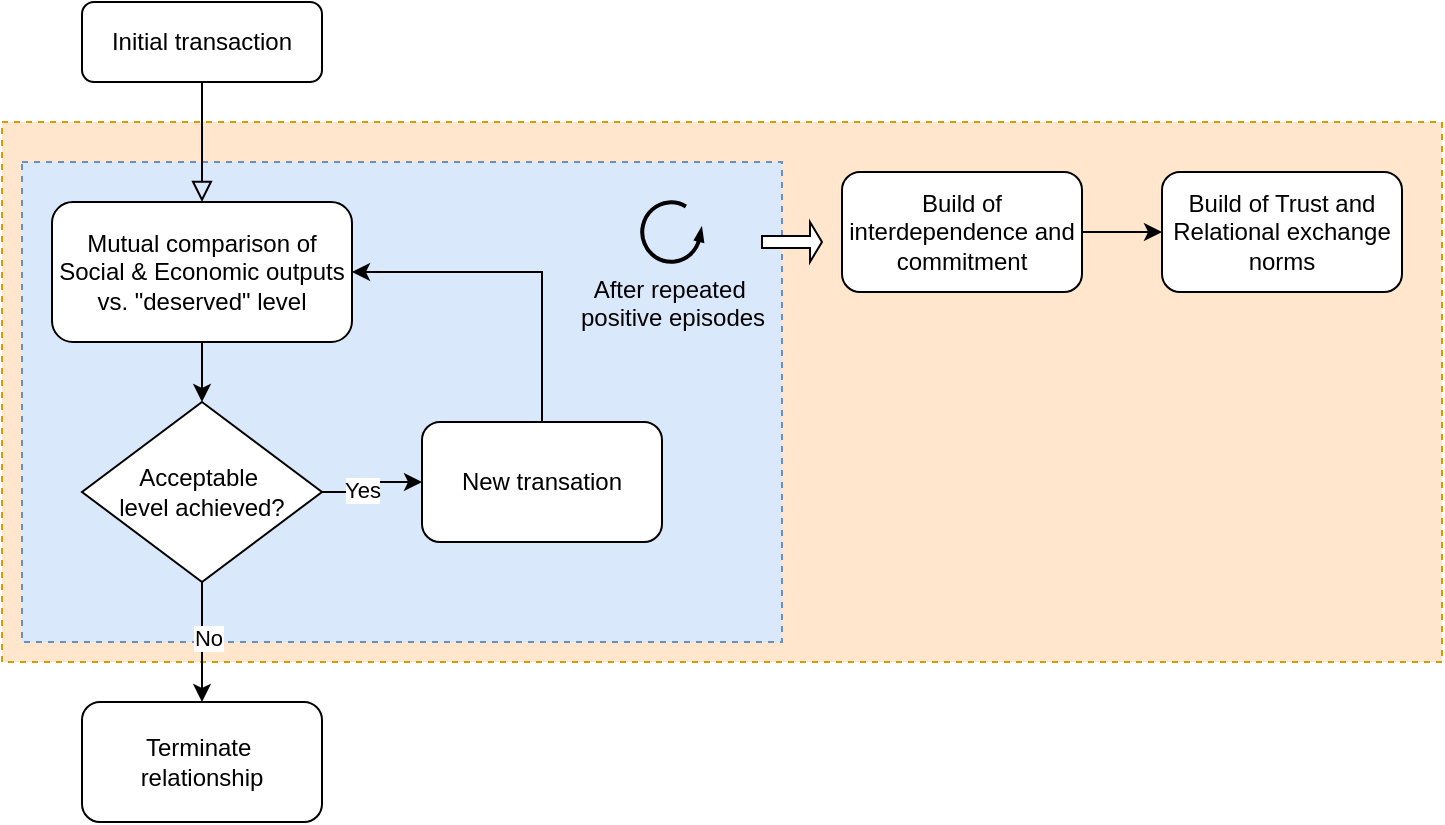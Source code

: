 <mxfile version="24.4.6" type="github">
  <diagram id="C5RBs43oDa-KdzZeNtuy" name="Page-1">
    <mxGraphModel dx="989" dy="538" grid="1" gridSize="10" guides="1" tooltips="1" connect="1" arrows="1" fold="1" page="1" pageScale="1" pageWidth="827" pageHeight="1169" math="0" shadow="0">
      <root>
        <mxCell id="WIyWlLk6GJQsqaUBKTNV-0" />
        <mxCell id="WIyWlLk6GJQsqaUBKTNV-1" parent="WIyWlLk6GJQsqaUBKTNV-0" />
        <mxCell id="Bm2pCjnk2mmBYdMknGZP-29" value="" style="rounded=0;whiteSpace=wrap;html=1;fillColor=#ffe6cc;dashed=1;strokeColor=#d79b00;" vertex="1" parent="WIyWlLk6GJQsqaUBKTNV-1">
          <mxGeometry x="120" y="150" width="720" height="270" as="geometry" />
        </mxCell>
        <mxCell id="Bm2pCjnk2mmBYdMknGZP-20" value="" style="rounded=0;whiteSpace=wrap;html=1;fillColor=#dae8fc;dashed=1;strokeColor=#6c8ebf;" vertex="1" parent="WIyWlLk6GJQsqaUBKTNV-1">
          <mxGeometry x="130" y="170" width="380" height="240" as="geometry" />
        </mxCell>
        <mxCell id="WIyWlLk6GJQsqaUBKTNV-2" value="" style="rounded=0;html=1;jettySize=auto;orthogonalLoop=1;fontSize=11;endArrow=block;endFill=0;endSize=8;strokeWidth=1;shadow=0;labelBackgroundColor=none;edgeStyle=orthogonalEdgeStyle;entryX=0.5;entryY=0;entryDx=0;entryDy=0;" parent="WIyWlLk6GJQsqaUBKTNV-1" source="WIyWlLk6GJQsqaUBKTNV-3" target="Bm2pCjnk2mmBYdMknGZP-0" edge="1">
          <mxGeometry relative="1" as="geometry">
            <mxPoint x="220" y="220" as="targetPoint" />
          </mxGeometry>
        </mxCell>
        <mxCell id="WIyWlLk6GJQsqaUBKTNV-3" value="Initial transaction" style="rounded=1;whiteSpace=wrap;html=1;fontSize=12;glass=0;strokeWidth=1;shadow=0;" parent="WIyWlLk6GJQsqaUBKTNV-1" vertex="1">
          <mxGeometry x="160" y="90" width="120" height="40" as="geometry" />
        </mxCell>
        <mxCell id="Bm2pCjnk2mmBYdMknGZP-2" style="edgeStyle=orthogonalEdgeStyle;rounded=0;orthogonalLoop=1;jettySize=auto;html=1;entryX=0.5;entryY=0;entryDx=0;entryDy=0;" edge="1" parent="WIyWlLk6GJQsqaUBKTNV-1" source="Bm2pCjnk2mmBYdMknGZP-0" target="Bm2pCjnk2mmBYdMknGZP-1">
          <mxGeometry relative="1" as="geometry" />
        </mxCell>
        <mxCell id="Bm2pCjnk2mmBYdMknGZP-0" value="Mutual comparison of Social &amp;amp; Economic outputs vs. &quot;deserved&quot; level" style="rounded=1;whiteSpace=wrap;html=1;" vertex="1" parent="WIyWlLk6GJQsqaUBKTNV-1">
          <mxGeometry x="145" y="190" width="150" height="70" as="geometry" />
        </mxCell>
        <mxCell id="Bm2pCjnk2mmBYdMknGZP-11" style="edgeStyle=orthogonalEdgeStyle;rounded=0;orthogonalLoop=1;jettySize=auto;html=1;entryX=0;entryY=0.5;entryDx=0;entryDy=0;" edge="1" parent="WIyWlLk6GJQsqaUBKTNV-1" source="Bm2pCjnk2mmBYdMknGZP-1" target="Bm2pCjnk2mmBYdMknGZP-10">
          <mxGeometry relative="1" as="geometry" />
        </mxCell>
        <mxCell id="Bm2pCjnk2mmBYdMknGZP-13" value="Yes" style="edgeLabel;html=1;align=center;verticalAlign=middle;resizable=0;points=[];" vertex="1" connectable="0" parent="Bm2pCjnk2mmBYdMknGZP-11">
          <mxGeometry x="-0.3" y="1" relative="1" as="geometry">
            <mxPoint as="offset" />
          </mxGeometry>
        </mxCell>
        <mxCell id="Bm2pCjnk2mmBYdMknGZP-15" style="edgeStyle=orthogonalEdgeStyle;rounded=0;orthogonalLoop=1;jettySize=auto;html=1;entryX=0.5;entryY=0;entryDx=0;entryDy=0;" edge="1" parent="WIyWlLk6GJQsqaUBKTNV-1" source="Bm2pCjnk2mmBYdMknGZP-1" target="Bm2pCjnk2mmBYdMknGZP-8">
          <mxGeometry relative="1" as="geometry" />
        </mxCell>
        <mxCell id="Bm2pCjnk2mmBYdMknGZP-16" value="No" style="edgeLabel;html=1;align=center;verticalAlign=middle;resizable=0;points=[];" vertex="1" connectable="0" parent="Bm2pCjnk2mmBYdMknGZP-15">
          <mxGeometry x="-0.086" y="3" relative="1" as="geometry">
            <mxPoint as="offset" />
          </mxGeometry>
        </mxCell>
        <mxCell id="Bm2pCjnk2mmBYdMknGZP-1" value="Acceptable&amp;nbsp;&lt;div&gt;level achieved?&lt;/div&gt;" style="rhombus;whiteSpace=wrap;html=1;" vertex="1" parent="WIyWlLk6GJQsqaUBKTNV-1">
          <mxGeometry x="160" y="290" width="120" height="90" as="geometry" />
        </mxCell>
        <mxCell id="Bm2pCjnk2mmBYdMknGZP-8" value="Terminate&amp;nbsp;&lt;div&gt;relationship&lt;/div&gt;" style="rounded=1;whiteSpace=wrap;html=1;" vertex="1" parent="WIyWlLk6GJQsqaUBKTNV-1">
          <mxGeometry x="160" y="440" width="120" height="60" as="geometry" />
        </mxCell>
        <mxCell id="Bm2pCjnk2mmBYdMknGZP-12" style="edgeStyle=orthogonalEdgeStyle;rounded=0;orthogonalLoop=1;jettySize=auto;html=1;entryX=1;entryY=0.5;entryDx=0;entryDy=0;exitX=0.5;exitY=0;exitDx=0;exitDy=0;" edge="1" parent="WIyWlLk6GJQsqaUBKTNV-1" source="Bm2pCjnk2mmBYdMknGZP-10" target="Bm2pCjnk2mmBYdMknGZP-0">
          <mxGeometry relative="1" as="geometry" />
        </mxCell>
        <mxCell id="Bm2pCjnk2mmBYdMknGZP-10" value="New transation" style="rounded=1;whiteSpace=wrap;html=1;" vertex="1" parent="WIyWlLk6GJQsqaUBKTNV-1">
          <mxGeometry x="330" y="300" width="120" height="60" as="geometry" />
        </mxCell>
        <mxCell id="Bm2pCjnk2mmBYdMknGZP-17" value="After repeated&amp;nbsp;&lt;div&gt;positive&amp;nbsp;&lt;span style=&quot;background-color: initial;&quot;&gt;episodes&lt;/span&gt;&lt;/div&gt;" style="verticalLabelPosition=bottom;html=1;verticalAlign=top;strokeWidth=2;shape=mxgraph.lean_mapping.physical_pull;pointerEvents=1;" vertex="1" parent="WIyWlLk6GJQsqaUBKTNV-1">
          <mxGeometry x="440" y="190" width="30" height="30" as="geometry" />
        </mxCell>
        <mxCell id="Bm2pCjnk2mmBYdMknGZP-26" value="" style="edgeStyle=orthogonalEdgeStyle;rounded=0;orthogonalLoop=1;jettySize=auto;html=1;" edge="1" parent="WIyWlLk6GJQsqaUBKTNV-1" source="Bm2pCjnk2mmBYdMknGZP-18" target="Bm2pCjnk2mmBYdMknGZP-25">
          <mxGeometry relative="1" as="geometry" />
        </mxCell>
        <mxCell id="Bm2pCjnk2mmBYdMknGZP-18" value="Build of interdependence and commitment" style="rounded=1;whiteSpace=wrap;html=1;" vertex="1" parent="WIyWlLk6GJQsqaUBKTNV-1">
          <mxGeometry x="540" y="175" width="120" height="60" as="geometry" />
        </mxCell>
        <mxCell id="Bm2pCjnk2mmBYdMknGZP-25" value="Build of Trust and Relational exchange norms" style="whiteSpace=wrap;html=1;rounded=1;" vertex="1" parent="WIyWlLk6GJQsqaUBKTNV-1">
          <mxGeometry x="700" y="175" width="120" height="60" as="geometry" />
        </mxCell>
        <mxCell id="Bm2pCjnk2mmBYdMknGZP-27" value="" style="shape=singleArrow;whiteSpace=wrap;html=1;" vertex="1" parent="WIyWlLk6GJQsqaUBKTNV-1">
          <mxGeometry x="500" y="200" width="30" height="20" as="geometry" />
        </mxCell>
      </root>
    </mxGraphModel>
  </diagram>
</mxfile>
